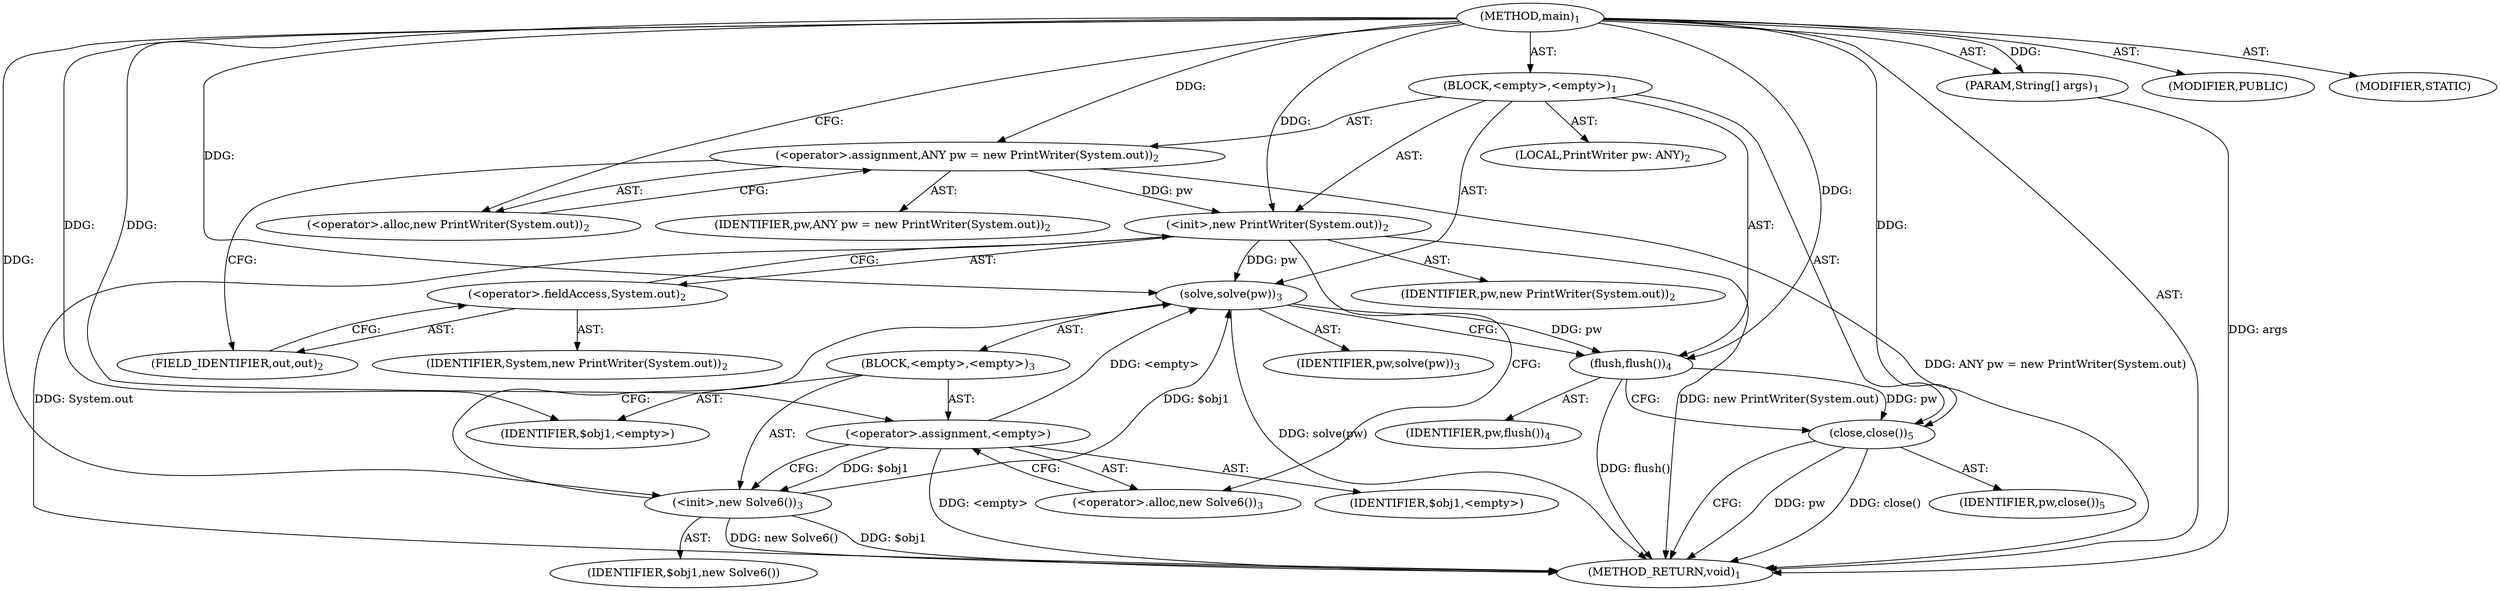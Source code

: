 digraph "main" {  
"19" [label = <(METHOD,main)<SUB>1</SUB>> ]
"20" [label = <(PARAM,String[] args)<SUB>1</SUB>> ]
"21" [label = <(BLOCK,&lt;empty&gt;,&lt;empty&gt;)<SUB>1</SUB>> ]
"4" [label = <(LOCAL,PrintWriter pw: ANY)<SUB>2</SUB>> ]
"22" [label = <(&lt;operator&gt;.assignment,ANY pw = new PrintWriter(System.out))<SUB>2</SUB>> ]
"23" [label = <(IDENTIFIER,pw,ANY pw = new PrintWriter(System.out))<SUB>2</SUB>> ]
"24" [label = <(&lt;operator&gt;.alloc,new PrintWriter(System.out))<SUB>2</SUB>> ]
"25" [label = <(&lt;init&gt;,new PrintWriter(System.out))<SUB>2</SUB>> ]
"3" [label = <(IDENTIFIER,pw,new PrintWriter(System.out))<SUB>2</SUB>> ]
"26" [label = <(&lt;operator&gt;.fieldAccess,System.out)<SUB>2</SUB>> ]
"27" [label = <(IDENTIFIER,System,new PrintWriter(System.out))<SUB>2</SUB>> ]
"28" [label = <(FIELD_IDENTIFIER,out,out)<SUB>2</SUB>> ]
"29" [label = <(solve,solve(pw))<SUB>3</SUB>> ]
"30" [label = <(BLOCK,&lt;empty&gt;,&lt;empty&gt;)<SUB>3</SUB>> ]
"31" [label = <(&lt;operator&gt;.assignment,&lt;empty&gt;)> ]
"32" [label = <(IDENTIFIER,$obj1,&lt;empty&gt;)> ]
"33" [label = <(&lt;operator&gt;.alloc,new Solve6())<SUB>3</SUB>> ]
"34" [label = <(&lt;init&gt;,new Solve6())<SUB>3</SUB>> ]
"35" [label = <(IDENTIFIER,$obj1,new Solve6())> ]
"36" [label = <(IDENTIFIER,$obj1,&lt;empty&gt;)> ]
"37" [label = <(IDENTIFIER,pw,solve(pw))<SUB>3</SUB>> ]
"38" [label = <(flush,flush())<SUB>4</SUB>> ]
"39" [label = <(IDENTIFIER,pw,flush())<SUB>4</SUB>> ]
"40" [label = <(close,close())<SUB>5</SUB>> ]
"41" [label = <(IDENTIFIER,pw,close())<SUB>5</SUB>> ]
"42" [label = <(MODIFIER,PUBLIC)> ]
"43" [label = <(MODIFIER,STATIC)> ]
"44" [label = <(METHOD_RETURN,void)<SUB>1</SUB>> ]
  "19" -> "20"  [ label = "AST: "] 
  "19" -> "21"  [ label = "AST: "] 
  "19" -> "42"  [ label = "AST: "] 
  "19" -> "43"  [ label = "AST: "] 
  "19" -> "44"  [ label = "AST: "] 
  "21" -> "4"  [ label = "AST: "] 
  "21" -> "22"  [ label = "AST: "] 
  "21" -> "25"  [ label = "AST: "] 
  "21" -> "29"  [ label = "AST: "] 
  "21" -> "38"  [ label = "AST: "] 
  "21" -> "40"  [ label = "AST: "] 
  "22" -> "23"  [ label = "AST: "] 
  "22" -> "24"  [ label = "AST: "] 
  "25" -> "3"  [ label = "AST: "] 
  "25" -> "26"  [ label = "AST: "] 
  "26" -> "27"  [ label = "AST: "] 
  "26" -> "28"  [ label = "AST: "] 
  "29" -> "30"  [ label = "AST: "] 
  "29" -> "37"  [ label = "AST: "] 
  "30" -> "31"  [ label = "AST: "] 
  "30" -> "34"  [ label = "AST: "] 
  "30" -> "36"  [ label = "AST: "] 
  "31" -> "32"  [ label = "AST: "] 
  "31" -> "33"  [ label = "AST: "] 
  "34" -> "35"  [ label = "AST: "] 
  "38" -> "39"  [ label = "AST: "] 
  "40" -> "41"  [ label = "AST: "] 
  "22" -> "28"  [ label = "CFG: "] 
  "25" -> "33"  [ label = "CFG: "] 
  "29" -> "38"  [ label = "CFG: "] 
  "38" -> "40"  [ label = "CFG: "] 
  "40" -> "44"  [ label = "CFG: "] 
  "24" -> "22"  [ label = "CFG: "] 
  "26" -> "25"  [ label = "CFG: "] 
  "28" -> "26"  [ label = "CFG: "] 
  "31" -> "34"  [ label = "CFG: "] 
  "34" -> "29"  [ label = "CFG: "] 
  "33" -> "31"  [ label = "CFG: "] 
  "19" -> "24"  [ label = "CFG: "] 
  "20" -> "44"  [ label = "DDG: args"] 
  "22" -> "44"  [ label = "DDG: ANY pw = new PrintWriter(System.out)"] 
  "25" -> "44"  [ label = "DDG: System.out"] 
  "25" -> "44"  [ label = "DDG: new PrintWriter(System.out)"] 
  "31" -> "44"  [ label = "DDG: &lt;empty&gt;"] 
  "34" -> "44"  [ label = "DDG: $obj1"] 
  "34" -> "44"  [ label = "DDG: new Solve6()"] 
  "29" -> "44"  [ label = "DDG: solve(pw)"] 
  "38" -> "44"  [ label = "DDG: flush()"] 
  "40" -> "44"  [ label = "DDG: pw"] 
  "40" -> "44"  [ label = "DDG: close()"] 
  "19" -> "20"  [ label = "DDG: "] 
  "19" -> "22"  [ label = "DDG: "] 
  "22" -> "25"  [ label = "DDG: pw"] 
  "19" -> "25"  [ label = "DDG: "] 
  "31" -> "29"  [ label = "DDG: &lt;empty&gt;"] 
  "34" -> "29"  [ label = "DDG: $obj1"] 
  "19" -> "29"  [ label = "DDG: "] 
  "25" -> "29"  [ label = "DDG: pw"] 
  "29" -> "38"  [ label = "DDG: pw"] 
  "19" -> "38"  [ label = "DDG: "] 
  "38" -> "40"  [ label = "DDG: pw"] 
  "19" -> "40"  [ label = "DDG: "] 
  "19" -> "31"  [ label = "DDG: "] 
  "19" -> "36"  [ label = "DDG: "] 
  "31" -> "34"  [ label = "DDG: $obj1"] 
  "19" -> "34"  [ label = "DDG: "] 
}

